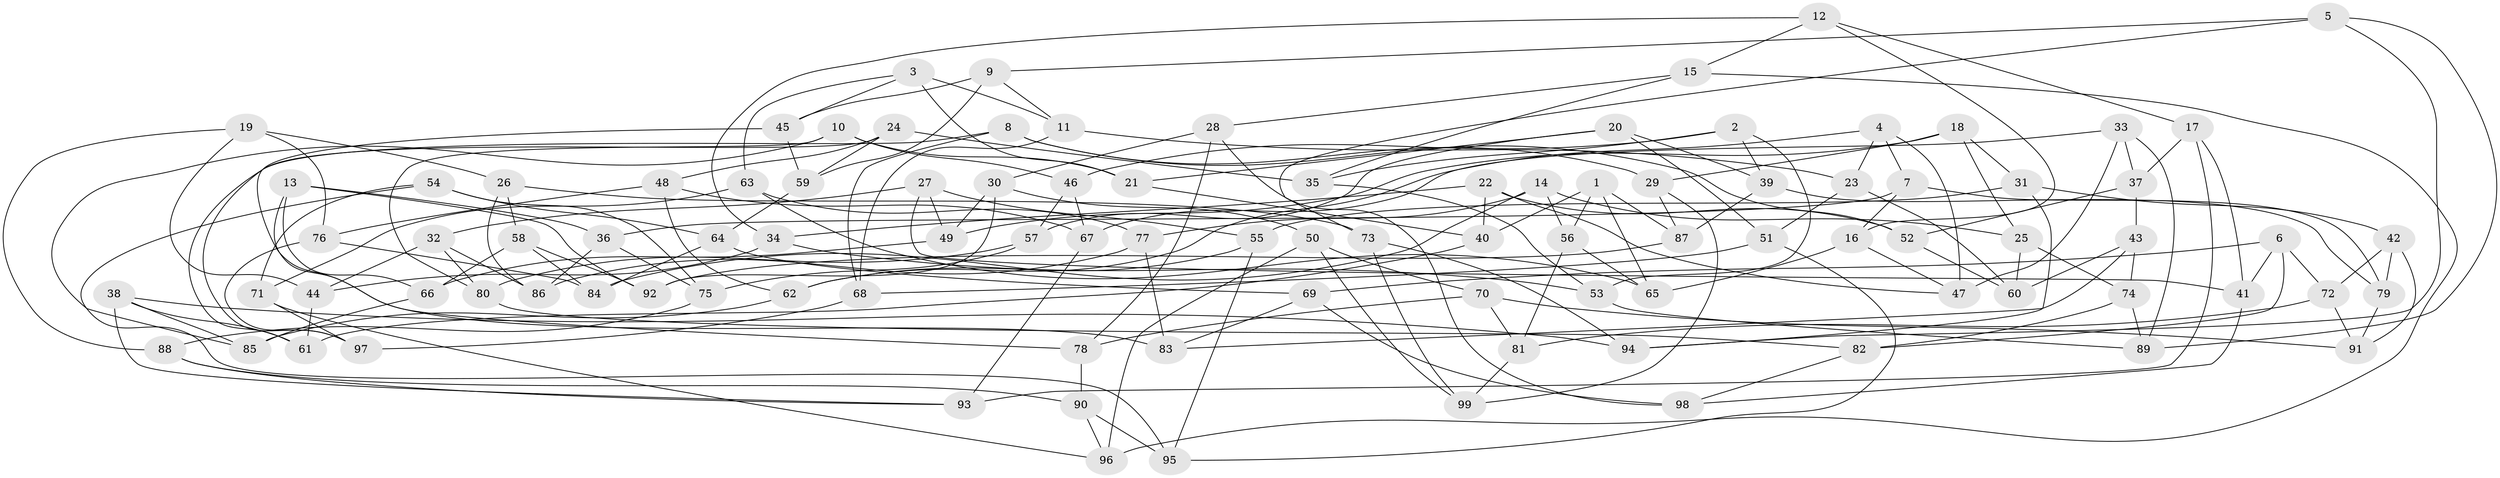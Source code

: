 // coarse degree distribution, {4: 0.5142857142857142, 3: 0.08571428571428572, 6: 0.2857142857142857, 5: 0.11428571428571428}
// Generated by graph-tools (version 1.1) at 2025/38/03/04/25 23:38:04]
// undirected, 99 vertices, 198 edges
graph export_dot {
  node [color=gray90,style=filled];
  1;
  2;
  3;
  4;
  5;
  6;
  7;
  8;
  9;
  10;
  11;
  12;
  13;
  14;
  15;
  16;
  17;
  18;
  19;
  20;
  21;
  22;
  23;
  24;
  25;
  26;
  27;
  28;
  29;
  30;
  31;
  32;
  33;
  34;
  35;
  36;
  37;
  38;
  39;
  40;
  41;
  42;
  43;
  44;
  45;
  46;
  47;
  48;
  49;
  50;
  51;
  52;
  53;
  54;
  55;
  56;
  57;
  58;
  59;
  60;
  61;
  62;
  63;
  64;
  65;
  66;
  67;
  68;
  69;
  70;
  71;
  72;
  73;
  74;
  75;
  76;
  77;
  78;
  79;
  80;
  81;
  82;
  83;
  84;
  85;
  86;
  87;
  88;
  89;
  90;
  91;
  92;
  93;
  94;
  95;
  96;
  97;
  98;
  99;
  1 -- 87;
  1 -- 56;
  1 -- 65;
  1 -- 40;
  2 -- 46;
  2 -- 35;
  2 -- 53;
  2 -- 39;
  3 -- 21;
  3 -- 45;
  3 -- 63;
  3 -- 11;
  4 -- 47;
  4 -- 7;
  4 -- 23;
  4 -- 62;
  5 -- 94;
  5 -- 89;
  5 -- 9;
  5 -- 73;
  6 -- 69;
  6 -- 41;
  6 -- 82;
  6 -- 72;
  7 -- 36;
  7 -- 16;
  7 -- 79;
  8 -- 61;
  8 -- 52;
  8 -- 68;
  8 -- 29;
  9 -- 11;
  9 -- 59;
  9 -- 45;
  10 -- 80;
  10 -- 46;
  10 -- 21;
  10 -- 85;
  11 -- 68;
  11 -- 23;
  12 -- 15;
  12 -- 16;
  12 -- 17;
  12 -- 34;
  13 -- 36;
  13 -- 66;
  13 -- 92;
  13 -- 78;
  14 -- 56;
  14 -- 77;
  14 -- 84;
  14 -- 25;
  15 -- 28;
  15 -- 96;
  15 -- 35;
  16 -- 47;
  16 -- 65;
  17 -- 93;
  17 -- 41;
  17 -- 37;
  18 -- 25;
  18 -- 31;
  18 -- 49;
  18 -- 29;
  19 -- 76;
  19 -- 88;
  19 -- 44;
  19 -- 26;
  20 -- 51;
  20 -- 39;
  20 -- 21;
  20 -- 57;
  21 -- 40;
  22 -- 40;
  22 -- 34;
  22 -- 47;
  22 -- 52;
  23 -- 51;
  23 -- 60;
  24 -- 59;
  24 -- 97;
  24 -- 35;
  24 -- 48;
  25 -- 60;
  25 -- 74;
  26 -- 58;
  26 -- 86;
  26 -- 73;
  27 -- 41;
  27 -- 32;
  27 -- 49;
  27 -- 55;
  28 -- 30;
  28 -- 78;
  28 -- 98;
  29 -- 87;
  29 -- 99;
  30 -- 92;
  30 -- 49;
  30 -- 50;
  31 -- 94;
  31 -- 55;
  31 -- 42;
  32 -- 44;
  32 -- 80;
  32 -- 86;
  33 -- 37;
  33 -- 47;
  33 -- 89;
  33 -- 67;
  34 -- 53;
  34 -- 44;
  35 -- 53;
  36 -- 75;
  36 -- 86;
  37 -- 43;
  37 -- 52;
  38 -- 61;
  38 -- 85;
  38 -- 93;
  38 -- 94;
  39 -- 79;
  39 -- 87;
  40 -- 61;
  41 -- 98;
  42 -- 72;
  42 -- 91;
  42 -- 79;
  43 -- 60;
  43 -- 74;
  43 -- 83;
  44 -- 61;
  45 -- 83;
  45 -- 59;
  46 -- 67;
  46 -- 57;
  48 -- 67;
  48 -- 76;
  48 -- 62;
  49 -- 66;
  50 -- 70;
  50 -- 99;
  50 -- 96;
  51 -- 95;
  51 -- 68;
  52 -- 60;
  53 -- 89;
  54 -- 64;
  54 -- 75;
  54 -- 71;
  54 -- 95;
  55 -- 62;
  55 -- 95;
  56 -- 65;
  56 -- 81;
  57 -- 80;
  57 -- 75;
  58 -- 66;
  58 -- 92;
  58 -- 84;
  59 -- 64;
  62 -- 85;
  63 -- 77;
  63 -- 65;
  63 -- 71;
  64 -- 84;
  64 -- 69;
  66 -- 85;
  67 -- 93;
  68 -- 97;
  69 -- 98;
  69 -- 83;
  70 -- 91;
  70 -- 78;
  70 -- 81;
  71 -- 97;
  71 -- 96;
  72 -- 91;
  72 -- 81;
  73 -- 99;
  73 -- 94;
  74 -- 82;
  74 -- 89;
  75 -- 88;
  76 -- 97;
  76 -- 84;
  77 -- 86;
  77 -- 83;
  78 -- 90;
  79 -- 91;
  80 -- 82;
  81 -- 99;
  82 -- 98;
  87 -- 92;
  88 -- 90;
  88 -- 93;
  90 -- 96;
  90 -- 95;
}
